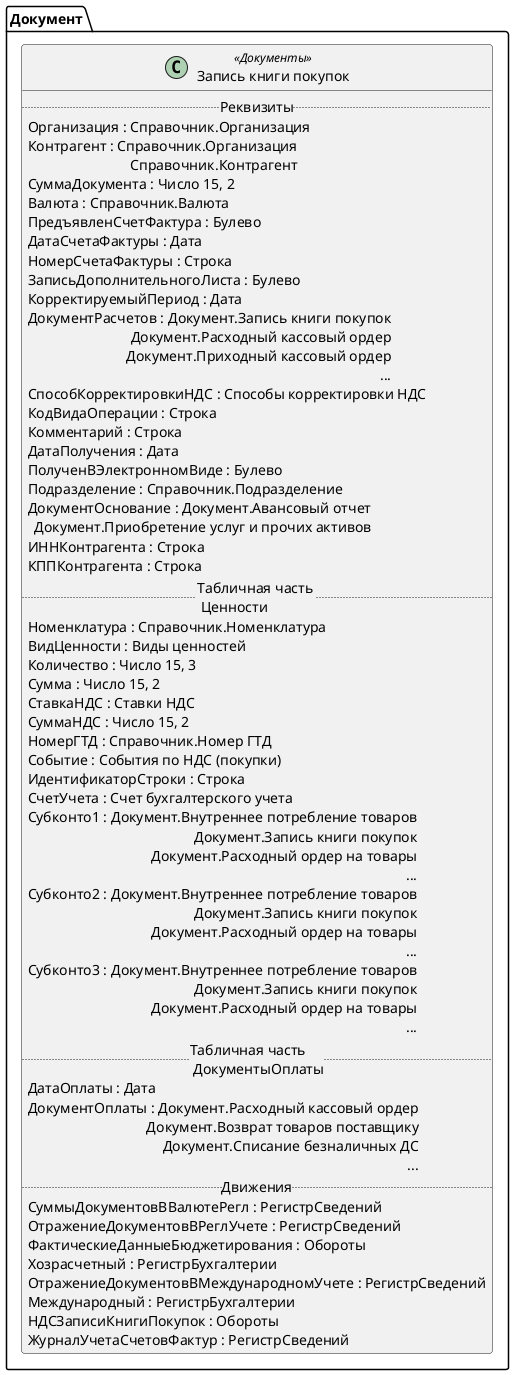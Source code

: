 ﻿@startuml ЗаписьКнигиПокупок
'!include templates.wsd
'..\include templates.wsd
class Документ.ЗаписьКнигиПокупок as "Запись книги покупок" <<Документы>>
{
..Реквизиты..
Организация : Справочник.Организация
Контрагент : Справочник.Организация\rСправочник.Контрагент
СуммаДокумента : Число 15, 2
Валюта : Справочник.Валюта
ПредъявленСчетФактура : Булево
ДатаСчетаФактуры : Дата
НомерСчетаФактуры : Строка
ЗаписьДополнительногоЛиста : Булево
КорректируемыйПериод : Дата
ДокументРасчетов : Документ.Запись книги покупок\rДокумент.Расходный кассовый ордер\rДокумент.Приходный кассовый ордер\r...
СпособКорректировкиНДС : Способы корректировки НДС
КодВидаОперации : Строка
Комментарий : Строка
ДатаПолучения : Дата
ПолученВЭлектронномВиде : Булево
Подразделение : Справочник.Подразделение
ДокументОснование : Документ.Авансовый отчет\rДокумент.Приобретение услуг и прочих активов
ИННКонтрагента : Строка
КППКонтрагента : Строка
..Табличная часть \n Ценности..
Номенклатура : Справочник.Номенклатура
ВидЦенности : Виды ценностей
Количество : Число 15, 3
Сумма : Число 15, 2
СтавкаНДС : Ставки НДС
СуммаНДС : Число 15, 2
НомерГТД : Справочник.Номер ГТД
Событие : События по НДС (покупки)
ИдентификаторСтроки : Строка
СчетУчета : Счет бухгалтерского учета
Субконто1 : Документ.Внутреннее потребление товаров\rДокумент.Запись книги покупок\rДокумент.Расходный ордер на товары\r...
Субконто2 : Документ.Внутреннее потребление товаров\rДокумент.Запись книги покупок\rДокумент.Расходный ордер на товары\r...
Субконто3 : Документ.Внутреннее потребление товаров\rДокумент.Запись книги покупок\rДокумент.Расходный ордер на товары\r...
..Табличная часть \n ДокументыОплаты..
ДатаОплаты : Дата
ДокументОплаты : Документ.Расходный кассовый ордер\rДокумент.Возврат товаров поставщику\rДокумент.Списание безналичных ДС\r...
..Движения..
СуммыДокументовВВалютеРегл : РегистрСведений
ОтражениеДокументовВРеглУчете : РегистрСведений
ФактическиеДанныеБюджетирования : Обороты
Хозрасчетный : РегистрБухгалтерии
ОтражениеДокументовВМеждународномУчете : РегистрСведений
Международный : РегистрБухгалтерии
НДСЗаписиКнигиПокупок : Обороты
ЖурналУчетаСчетовФактур : РегистрСведений
}
@enduml
